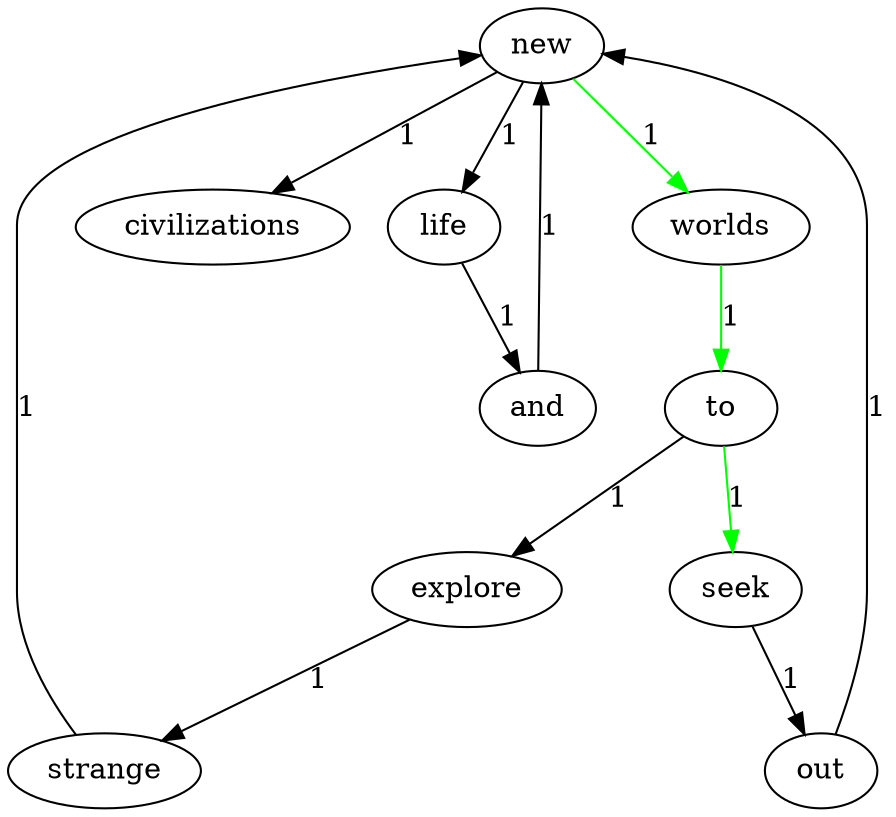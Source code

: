 digraph {
	graph [ "ui.stylesheet"="node { size: 20px; text-size: 12px; fill-color: black; } edge { text-size: 10px; fill-color: black; } edge.highlighted { fill-color: green; }" ];
	"new" ;
	"worlds" ;
	"civilizations" ;
	"life" ;
	"to" ;
	"explore" ;
	"strange" ;
	"and" ;
	"seek" ;
	"out" ;
	"new" -> "worlds" ["color"="green","label"="1"];
	"new" -> "civilizations" ["label"="1"];
	"new" -> "life" ["label"="1"];
	"worlds" -> "to" ["color"="green","label"="1"];
	"explore" -> "strange" ["label"="1"];
	"and" -> "new" ["label"="1"];
	"to" -> "explore" ["label"="1"];
	"to" -> "seek" ["color"="green","label"="1"];
	"seek" -> "out" ["label"="1"];
	"strange" -> "new" ["label"="1"];
	"life" -> "and" ["label"="1"];
	"out" -> "new" ["label"="1"];
}
